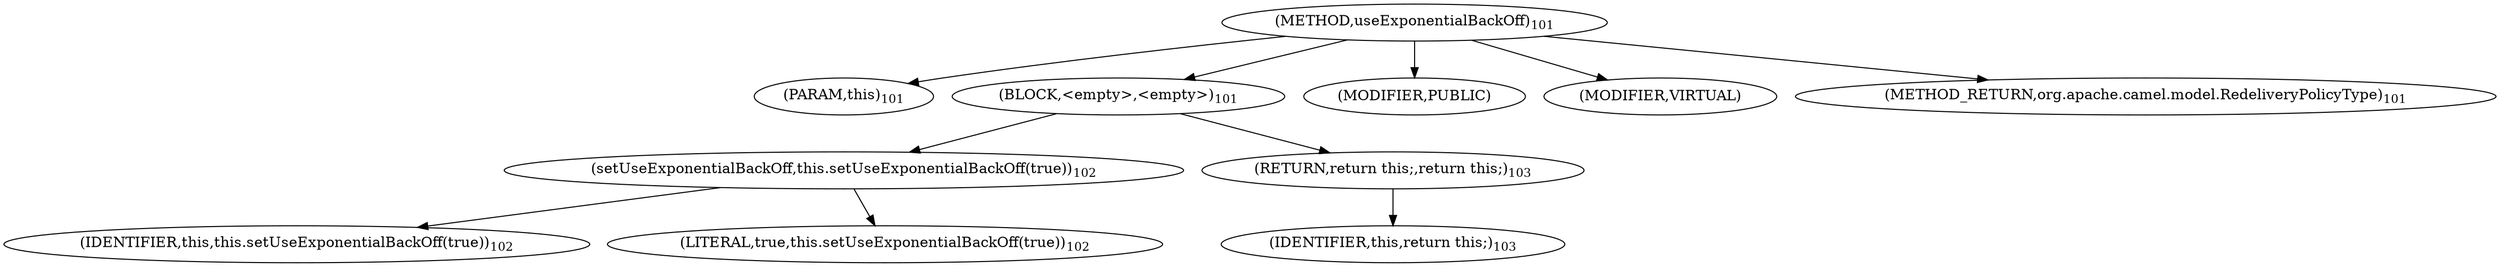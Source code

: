 digraph "useExponentialBackOff" {  
"237" [label = <(METHOD,useExponentialBackOff)<SUB>101</SUB>> ]
"22" [label = <(PARAM,this)<SUB>101</SUB>> ]
"238" [label = <(BLOCK,&lt;empty&gt;,&lt;empty&gt;)<SUB>101</SUB>> ]
"239" [label = <(setUseExponentialBackOff,this.setUseExponentialBackOff(true))<SUB>102</SUB>> ]
"21" [label = <(IDENTIFIER,this,this.setUseExponentialBackOff(true))<SUB>102</SUB>> ]
"240" [label = <(LITERAL,true,this.setUseExponentialBackOff(true))<SUB>102</SUB>> ]
"241" [label = <(RETURN,return this;,return this;)<SUB>103</SUB>> ]
"23" [label = <(IDENTIFIER,this,return this;)<SUB>103</SUB>> ]
"242" [label = <(MODIFIER,PUBLIC)> ]
"243" [label = <(MODIFIER,VIRTUAL)> ]
"244" [label = <(METHOD_RETURN,org.apache.camel.model.RedeliveryPolicyType)<SUB>101</SUB>> ]
  "237" -> "22" 
  "237" -> "238" 
  "237" -> "242" 
  "237" -> "243" 
  "237" -> "244" 
  "238" -> "239" 
  "238" -> "241" 
  "239" -> "21" 
  "239" -> "240" 
  "241" -> "23" 
}
